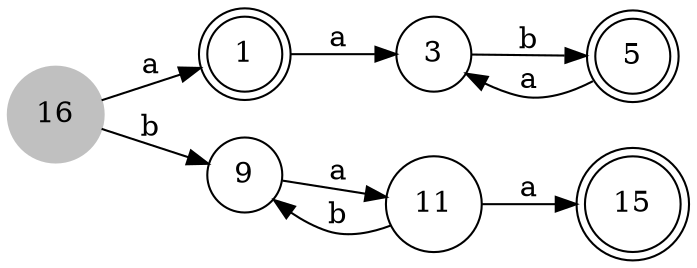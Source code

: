 digraph automate {
	rankdir=LR;
	size="8,5";
    node  [shape = circle];
    16  [style = "filled",color ="gray"];
    1  [shape = "doublecircle"];
    5  [shape = "doublecircle"];
    15  [shape = "doublecircle"];
    11 -> 15 [label= "a"];
    11 -> 9 [label= "b"];
    1 -> 3 [label= "a"];
    3 -> 5 [label= "b"];
    5 -> 3 [label= "a"];
    16 -> 1 [label= "a"];
    16 -> 9 [label= "b"];
    9 -> 11 [label= "a"];
}
